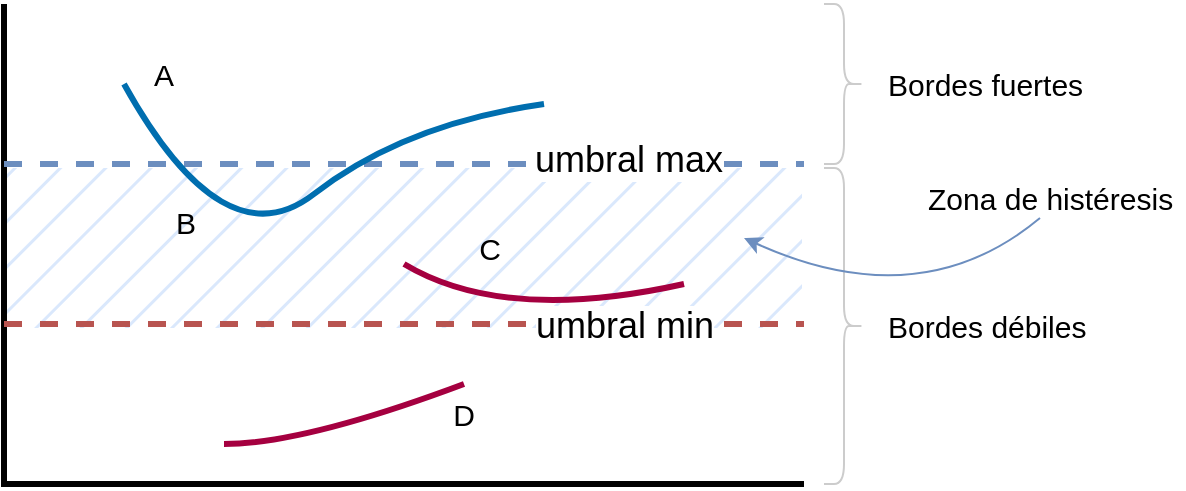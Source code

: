 <mxfile version="28.1.2">
  <diagram name="Página-1" id="w7mXHwrO0O460s1O63AG">
    <mxGraphModel dx="863" dy="544" grid="1" gridSize="10" guides="1" tooltips="1" connect="1" arrows="1" fold="1" page="1" pageScale="1" pageWidth="827" pageHeight="1169" math="0" shadow="0">
      <root>
        <mxCell id="0" />
        <mxCell id="1" parent="0" />
        <mxCell id="d4xaSq2zRLdvlW7pWYQP-14" value="" style="rounded=0;whiteSpace=wrap;html=1;fillColor=#dae8fc;strokeColor=none;fillStyle=hatch;" vertex="1" parent="1">
          <mxGeometry x="200" y="322" width="399" height="80" as="geometry" />
        </mxCell>
        <mxCell id="d4xaSq2zRLdvlW7pWYQP-3" value="" style="endArrow=none;html=1;rounded=0;strokeWidth=3;" edge="1" parent="1">
          <mxGeometry width="50" height="50" relative="1" as="geometry">
            <mxPoint x="600" y="480" as="sourcePoint" />
            <mxPoint x="200" y="240" as="targetPoint" />
            <Array as="points">
              <mxPoint x="200" y="480" />
            </Array>
          </mxGeometry>
        </mxCell>
        <mxCell id="d4xaSq2zRLdvlW7pWYQP-4" value="" style="endArrow=none;dashed=1;html=1;rounded=0;fillColor=#dae8fc;strokeColor=#6c8ebf;strokeWidth=3;" edge="1" parent="1">
          <mxGeometry width="50" height="50" relative="1" as="geometry">
            <mxPoint x="200" y="320" as="sourcePoint" />
            <mxPoint x="600" y="320" as="targetPoint" />
          </mxGeometry>
        </mxCell>
        <mxCell id="d4xaSq2zRLdvlW7pWYQP-6" value="&lt;font style=&quot;font-size: 18px;&quot;&gt;umbral max&lt;/font&gt;" style="edgeLabel;html=1;align=center;verticalAlign=middle;resizable=0;points=[];" vertex="1" connectable="0" parent="d4xaSq2zRLdvlW7pWYQP-4">
          <mxGeometry x="0.52" y="2" relative="1" as="geometry">
            <mxPoint x="8" as="offset" />
          </mxGeometry>
        </mxCell>
        <mxCell id="d4xaSq2zRLdvlW7pWYQP-5" value="" style="endArrow=none;dashed=1;html=1;rounded=0;fillColor=#f8cecc;strokeColor=#b85450;strokeWidth=3;" edge="1" parent="1">
          <mxGeometry width="50" height="50" relative="1" as="geometry">
            <mxPoint x="200" y="400" as="sourcePoint" />
            <mxPoint x="600" y="400" as="targetPoint" />
          </mxGeometry>
        </mxCell>
        <mxCell id="d4xaSq2zRLdvlW7pWYQP-7" value="&lt;font style=&quot;font-size: 18px;&quot;&gt;umbral min&lt;/font&gt;" style="edgeLabel;html=1;align=center;verticalAlign=middle;resizable=0;points=[];" vertex="1" connectable="0" parent="d4xaSq2zRLdvlW7pWYQP-5">
          <mxGeometry x="0.555" relative="1" as="geometry">
            <mxPoint x="-1" y="1" as="offset" />
          </mxGeometry>
        </mxCell>
        <mxCell id="d4xaSq2zRLdvlW7pWYQP-8" value="" style="curved=1;endArrow=none;html=1;rounded=0;endFill=0;strokeWidth=3;fillColor=#1ba1e2;strokeColor=#006EAF;" edge="1" parent="1">
          <mxGeometry width="50" height="50" relative="1" as="geometry">
            <mxPoint x="260" y="280" as="sourcePoint" />
            <mxPoint x="470" y="290" as="targetPoint" />
            <Array as="points">
              <mxPoint x="310" y="370" />
              <mxPoint x="400" y="300" />
            </Array>
          </mxGeometry>
        </mxCell>
        <mxCell id="d4xaSq2zRLdvlW7pWYQP-9" value="" style="curved=1;endArrow=none;html=1;rounded=0;endFill=0;strokeWidth=3;fillColor=#d80073;strokeColor=#A50040;" edge="1" parent="1">
          <mxGeometry width="50" height="50" relative="1" as="geometry">
            <mxPoint x="310" y="460" as="sourcePoint" />
            <mxPoint x="430" y="430" as="targetPoint" />
            <Array as="points">
              <mxPoint x="350" y="460" />
            </Array>
          </mxGeometry>
        </mxCell>
        <mxCell id="d4xaSq2zRLdvlW7pWYQP-10" value="&lt;font style=&quot;font-size: 15px;&quot;&gt;A&lt;/font&gt;" style="text;html=1;align=center;verticalAlign=middle;whiteSpace=wrap;rounded=0;" vertex="1" parent="1">
          <mxGeometry x="250" y="260" width="60" height="30" as="geometry" />
        </mxCell>
        <mxCell id="d4xaSq2zRLdvlW7pWYQP-12" value="&lt;font style=&quot;font-size: 15px;&quot;&gt;B&lt;/font&gt;" style="text;html=1;align=center;verticalAlign=middle;whiteSpace=wrap;rounded=0;" vertex="1" parent="1">
          <mxGeometry x="261" y="334" width="60" height="30" as="geometry" />
        </mxCell>
        <mxCell id="d4xaSq2zRLdvlW7pWYQP-13" value="&lt;font style=&quot;font-size: 15px;&quot;&gt;C&lt;/font&gt;" style="text;html=1;align=center;verticalAlign=middle;whiteSpace=wrap;rounded=0;" vertex="1" parent="1">
          <mxGeometry x="413" y="347" width="60" height="30" as="geometry" />
        </mxCell>
        <mxCell id="d4xaSq2zRLdvlW7pWYQP-15" value="&lt;font style=&quot;font-size: 15px;&quot;&gt;Bordes fuertes&lt;/font&gt;" style="text;html=1;align=left;verticalAlign=middle;whiteSpace=wrap;rounded=0;" vertex="1" parent="1">
          <mxGeometry x="640" y="265" width="100" height="30" as="geometry" />
        </mxCell>
        <mxCell id="d4xaSq2zRLdvlW7pWYQP-16" value="" style="shape=curlyBracket;whiteSpace=wrap;html=1;rounded=1;flipH=1;labelPosition=right;verticalLabelPosition=middle;align=left;verticalAlign=middle;fillColor=#f5f5f5;fontColor=#333333;strokeColor=#CCCCCC;" vertex="1" parent="1">
          <mxGeometry x="610" y="240" width="20" height="80" as="geometry" />
        </mxCell>
        <mxCell id="d4xaSq2zRLdvlW7pWYQP-17" value="" style="shape=curlyBracket;whiteSpace=wrap;html=1;rounded=1;flipH=1;labelPosition=right;verticalLabelPosition=middle;align=left;verticalAlign=middle;fillColor=#f5f5f5;fontColor=#333333;strokeColor=#CCCCCC;" vertex="1" parent="1">
          <mxGeometry x="610" y="322" width="20" height="158" as="geometry" />
        </mxCell>
        <mxCell id="d4xaSq2zRLdvlW7pWYQP-18" value="&lt;font style=&quot;font-size: 15px;&quot;&gt;Bordes débiles&lt;/font&gt;" style="text;html=1;align=left;verticalAlign=middle;whiteSpace=wrap;rounded=0;" vertex="1" parent="1">
          <mxGeometry x="640" y="386" width="120" height="30" as="geometry" />
        </mxCell>
        <mxCell id="d4xaSq2zRLdvlW7pWYQP-19" value="&lt;font style=&quot;font-size: 15px;&quot;&gt;Zona de histéresis&lt;/font&gt;" style="text;html=1;align=left;verticalAlign=middle;whiteSpace=wrap;rounded=0;" vertex="1" parent="1">
          <mxGeometry x="660" y="322" width="130" height="30" as="geometry" />
        </mxCell>
        <mxCell id="d4xaSq2zRLdvlW7pWYQP-20" value="" style="endArrow=classic;html=1;rounded=0;curved=1;fillColor=#dae8fc;strokeColor=#6c8ebf;" edge="1" parent="1">
          <mxGeometry width="50" height="50" relative="1" as="geometry">
            <mxPoint x="718" y="347" as="sourcePoint" />
            <mxPoint x="570" y="357" as="targetPoint" />
            <Array as="points">
              <mxPoint x="658" y="397" />
            </Array>
          </mxGeometry>
        </mxCell>
        <mxCell id="d4xaSq2zRLdvlW7pWYQP-21" value="" style="curved=1;endArrow=none;html=1;rounded=0;endFill=0;strokeWidth=3;fillColor=#d80073;strokeColor=#A50040;" edge="1" parent="1">
          <mxGeometry width="50" height="50" relative="1" as="geometry">
            <mxPoint x="400" y="370" as="sourcePoint" />
            <mxPoint x="540" y="380" as="targetPoint" />
            <Array as="points">
              <mxPoint x="450" y="400" />
            </Array>
          </mxGeometry>
        </mxCell>
        <mxCell id="d4xaSq2zRLdvlW7pWYQP-22" value="&lt;font style=&quot;font-size: 15px;&quot;&gt;D&lt;/font&gt;" style="text;html=1;align=center;verticalAlign=middle;whiteSpace=wrap;rounded=0;" vertex="1" parent="1">
          <mxGeometry x="400" y="430" width="60" height="30" as="geometry" />
        </mxCell>
      </root>
    </mxGraphModel>
  </diagram>
</mxfile>

